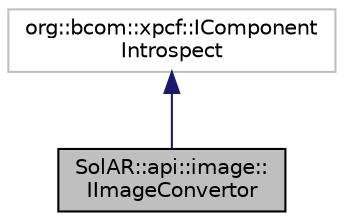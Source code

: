 digraph "SolAR::api::image::IImageConvertor"
{
 // LATEX_PDF_SIZE
  edge [fontname="Helvetica",fontsize="10",labelfontname="Helvetica",labelfontsize="10"];
  node [fontname="Helvetica",fontsize="10",shape=record];
  Node1 [label="SolAR::api::image::\lIImageConvertor",height=0.2,width=0.4,color="black", fillcolor="grey75", style="filled", fontcolor="black",tooltip="Converts image with a specific layout. UUID: 9c982719-6cb4-4831-aa88-9e01afacbd16"];
  Node2 -> Node1 [dir="back",color="midnightblue",fontsize="10",style="solid",fontname="Helvetica"];
  Node2 [label="org::bcom::xpcf::IComponent\lIntrospect",height=0.2,width=0.4,color="grey75", fillcolor="white", style="filled",tooltip=" "];
}
